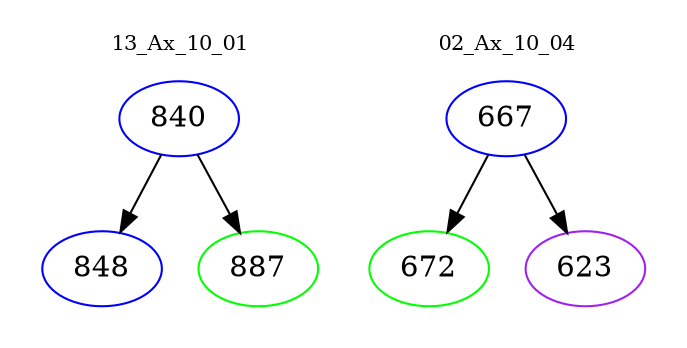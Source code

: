 digraph{
subgraph cluster_0 {
color = white
label = "13_Ax_10_01";
fontsize=10;
T0_840 [label="840", color="blue"]
T0_840 -> T0_848 [color="black"]
T0_848 [label="848", color="blue"]
T0_840 -> T0_887 [color="black"]
T0_887 [label="887", color="green"]
}
subgraph cluster_1 {
color = white
label = "02_Ax_10_04";
fontsize=10;
T1_667 [label="667", color="blue"]
T1_667 -> T1_672 [color="black"]
T1_672 [label="672", color="green"]
T1_667 -> T1_623 [color="black"]
T1_623 [label="623", color="purple"]
}
}
